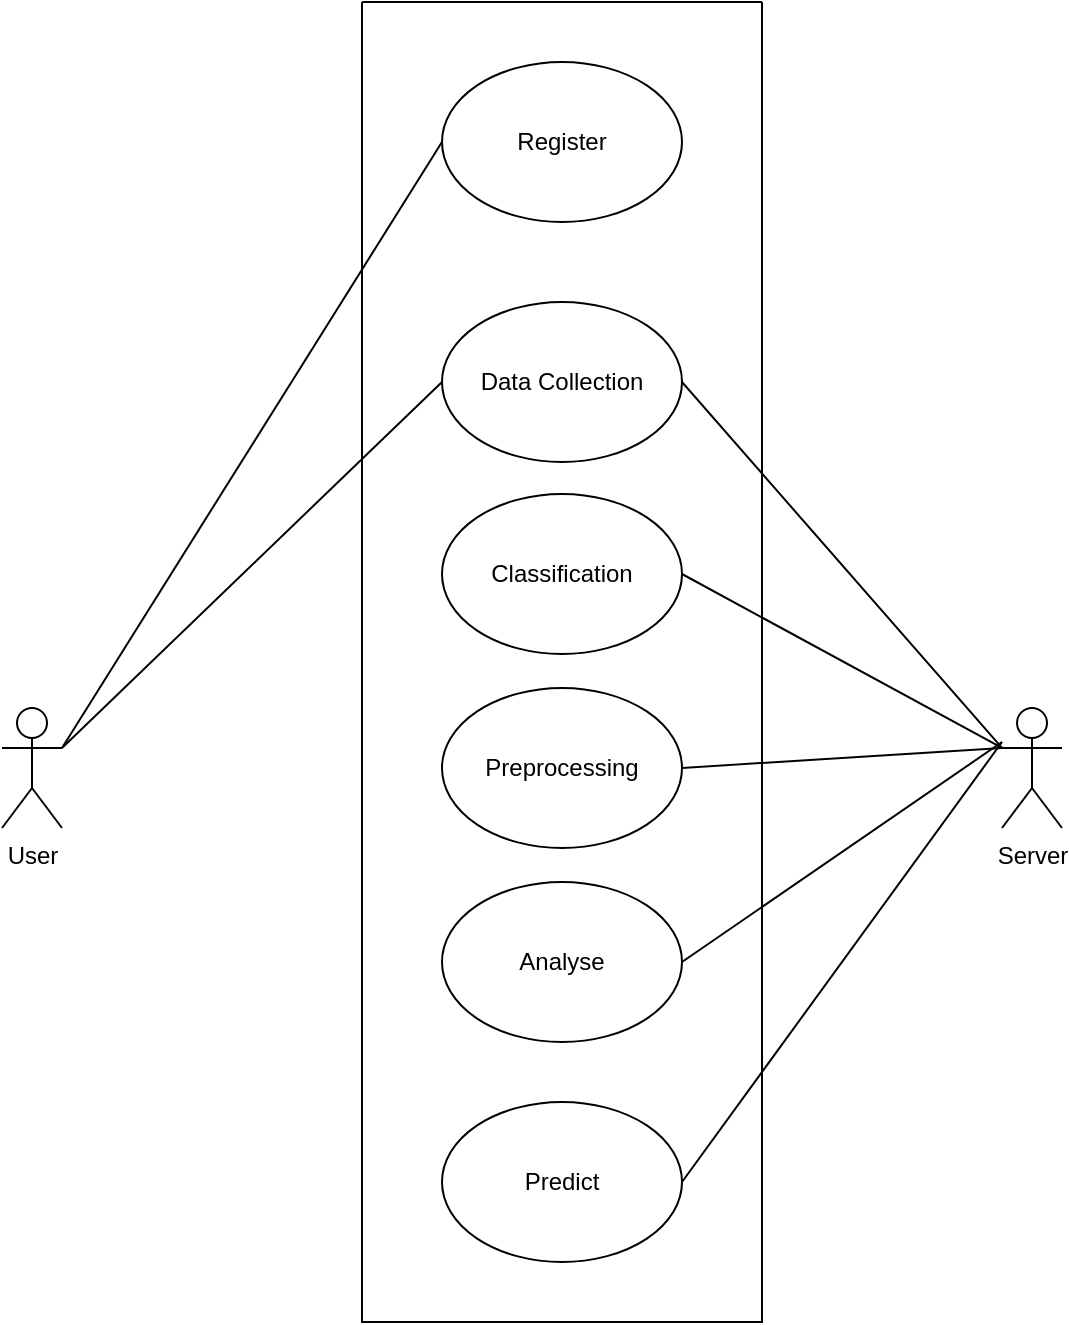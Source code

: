 <mxfile version="24.0.7" type="device">
  <diagram name="Page-1" id="7Ukh171TEO-5chYVcE6v">
    <mxGraphModel dx="696" dy="368" grid="1" gridSize="10" guides="1" tooltips="1" connect="1" arrows="1" fold="1" page="1" pageScale="1" pageWidth="850" pageHeight="1100" math="0" shadow="0">
      <root>
        <mxCell id="0" />
        <mxCell id="1" parent="0" />
        <mxCell id="ItyE1u_6WbOgaK0A6kJr-1" value="" style="swimlane;startSize=0;" vertex="1" parent="1">
          <mxGeometry x="280" y="40" width="200" height="660" as="geometry" />
        </mxCell>
        <mxCell id="ItyE1u_6WbOgaK0A6kJr-2" value="Register" style="ellipse;whiteSpace=wrap;html=1;" vertex="1" parent="ItyE1u_6WbOgaK0A6kJr-1">
          <mxGeometry x="40" y="30" width="120" height="80" as="geometry" />
        </mxCell>
        <mxCell id="ItyE1u_6WbOgaK0A6kJr-3" value="Data Collection" style="ellipse;whiteSpace=wrap;html=1;" vertex="1" parent="ItyE1u_6WbOgaK0A6kJr-1">
          <mxGeometry x="40" y="150" width="120" height="80" as="geometry" />
        </mxCell>
        <mxCell id="ItyE1u_6WbOgaK0A6kJr-4" value="Classification" style="ellipse;whiteSpace=wrap;html=1;" vertex="1" parent="ItyE1u_6WbOgaK0A6kJr-1">
          <mxGeometry x="40" y="246" width="120" height="80" as="geometry" />
        </mxCell>
        <mxCell id="ItyE1u_6WbOgaK0A6kJr-6" value="Preprocessing" style="ellipse;whiteSpace=wrap;html=1;" vertex="1" parent="ItyE1u_6WbOgaK0A6kJr-1">
          <mxGeometry x="40" y="343" width="120" height="80" as="geometry" />
        </mxCell>
        <mxCell id="ItyE1u_6WbOgaK0A6kJr-7" value="Analyse" style="ellipse;whiteSpace=wrap;html=1;" vertex="1" parent="ItyE1u_6WbOgaK0A6kJr-1">
          <mxGeometry x="40" y="440" width="120" height="80" as="geometry" />
        </mxCell>
        <mxCell id="ItyE1u_6WbOgaK0A6kJr-8" value="Predict" style="ellipse;whiteSpace=wrap;html=1;" vertex="1" parent="ItyE1u_6WbOgaK0A6kJr-1">
          <mxGeometry x="40" y="550" width="120" height="80" as="geometry" />
        </mxCell>
        <mxCell id="ItyE1u_6WbOgaK0A6kJr-16" value="" style="endArrow=none;html=1;rounded=0;exitX=1;exitY=0.5;exitDx=0;exitDy=0;" edge="1" parent="ItyE1u_6WbOgaK0A6kJr-1" source="ItyE1u_6WbOgaK0A6kJr-8">
          <mxGeometry width="50" height="50" relative="1" as="geometry">
            <mxPoint x="170" y="590" as="sourcePoint" />
            <mxPoint x="320" y="370" as="targetPoint" />
          </mxGeometry>
        </mxCell>
        <mxCell id="ItyE1u_6WbOgaK0A6kJr-9" value="User" style="shape=umlActor;verticalLabelPosition=bottom;verticalAlign=top;html=1;outlineConnect=0;" vertex="1" parent="1">
          <mxGeometry x="100" y="393" width="30" height="60" as="geometry" />
        </mxCell>
        <mxCell id="ItyE1u_6WbOgaK0A6kJr-10" value="Server" style="shape=umlActor;verticalLabelPosition=bottom;verticalAlign=top;html=1;outlineConnect=0;" vertex="1" parent="1">
          <mxGeometry x="600" y="393" width="30" height="60" as="geometry" />
        </mxCell>
        <mxCell id="ItyE1u_6WbOgaK0A6kJr-12" value="" style="endArrow=none;html=1;rounded=0;entryX=0;entryY=0.333;entryDx=0;entryDy=0;entryPerimeter=0;exitX=1;exitY=0.5;exitDx=0;exitDy=0;" edge="1" parent="1" source="ItyE1u_6WbOgaK0A6kJr-3" target="ItyE1u_6WbOgaK0A6kJr-10">
          <mxGeometry width="50" height="50" relative="1" as="geometry">
            <mxPoint x="550" y="470" as="sourcePoint" />
            <mxPoint x="600" y="420" as="targetPoint" />
          </mxGeometry>
        </mxCell>
        <mxCell id="ItyE1u_6WbOgaK0A6kJr-13" value="" style="endArrow=none;html=1;rounded=0;exitX=1;exitY=0.5;exitDx=0;exitDy=0;entryX=0;entryY=0.333;entryDx=0;entryDy=0;entryPerimeter=0;" edge="1" parent="1" source="ItyE1u_6WbOgaK0A6kJr-4" target="ItyE1u_6WbOgaK0A6kJr-10">
          <mxGeometry width="50" height="50" relative="1" as="geometry">
            <mxPoint x="550" y="460" as="sourcePoint" />
            <mxPoint x="600" y="410" as="targetPoint" />
          </mxGeometry>
        </mxCell>
        <mxCell id="ItyE1u_6WbOgaK0A6kJr-14" value="" style="endArrow=none;html=1;rounded=0;exitX=1;exitY=0.5;exitDx=0;exitDy=0;entryX=0;entryY=0.333;entryDx=0;entryDy=0;entryPerimeter=0;" edge="1" parent="1" source="ItyE1u_6WbOgaK0A6kJr-6" target="ItyE1u_6WbOgaK0A6kJr-10">
          <mxGeometry width="50" height="50" relative="1" as="geometry">
            <mxPoint x="550" y="460" as="sourcePoint" />
            <mxPoint x="600" y="410" as="targetPoint" />
          </mxGeometry>
        </mxCell>
        <mxCell id="ItyE1u_6WbOgaK0A6kJr-15" value="" style="endArrow=none;html=1;rounded=0;exitX=1;exitY=0.5;exitDx=0;exitDy=0;" edge="1" parent="1" source="ItyE1u_6WbOgaK0A6kJr-7">
          <mxGeometry width="50" height="50" relative="1" as="geometry">
            <mxPoint x="550" y="470" as="sourcePoint" />
            <mxPoint x="600" y="410" as="targetPoint" />
          </mxGeometry>
        </mxCell>
        <mxCell id="ItyE1u_6WbOgaK0A6kJr-17" value="" style="endArrow=none;html=1;rounded=0;entryX=0;entryY=0.5;entryDx=0;entryDy=0;exitX=1;exitY=0.333;exitDx=0;exitDy=0;exitPerimeter=0;" edge="1" parent="1" source="ItyE1u_6WbOgaK0A6kJr-9" target="ItyE1u_6WbOgaK0A6kJr-2">
          <mxGeometry width="50" height="50" relative="1" as="geometry">
            <mxPoint x="140" y="410" as="sourcePoint" />
            <mxPoint x="190" y="360" as="targetPoint" />
          </mxGeometry>
        </mxCell>
        <mxCell id="ItyE1u_6WbOgaK0A6kJr-18" value="" style="endArrow=none;html=1;rounded=0;entryX=0;entryY=0.5;entryDx=0;entryDy=0;exitX=1;exitY=0.333;exitDx=0;exitDy=0;exitPerimeter=0;" edge="1" parent="1" source="ItyE1u_6WbOgaK0A6kJr-9" target="ItyE1u_6WbOgaK0A6kJr-3">
          <mxGeometry width="50" height="50" relative="1" as="geometry">
            <mxPoint x="170" y="420" as="sourcePoint" />
            <mxPoint x="220" y="370" as="targetPoint" />
          </mxGeometry>
        </mxCell>
      </root>
    </mxGraphModel>
  </diagram>
</mxfile>
